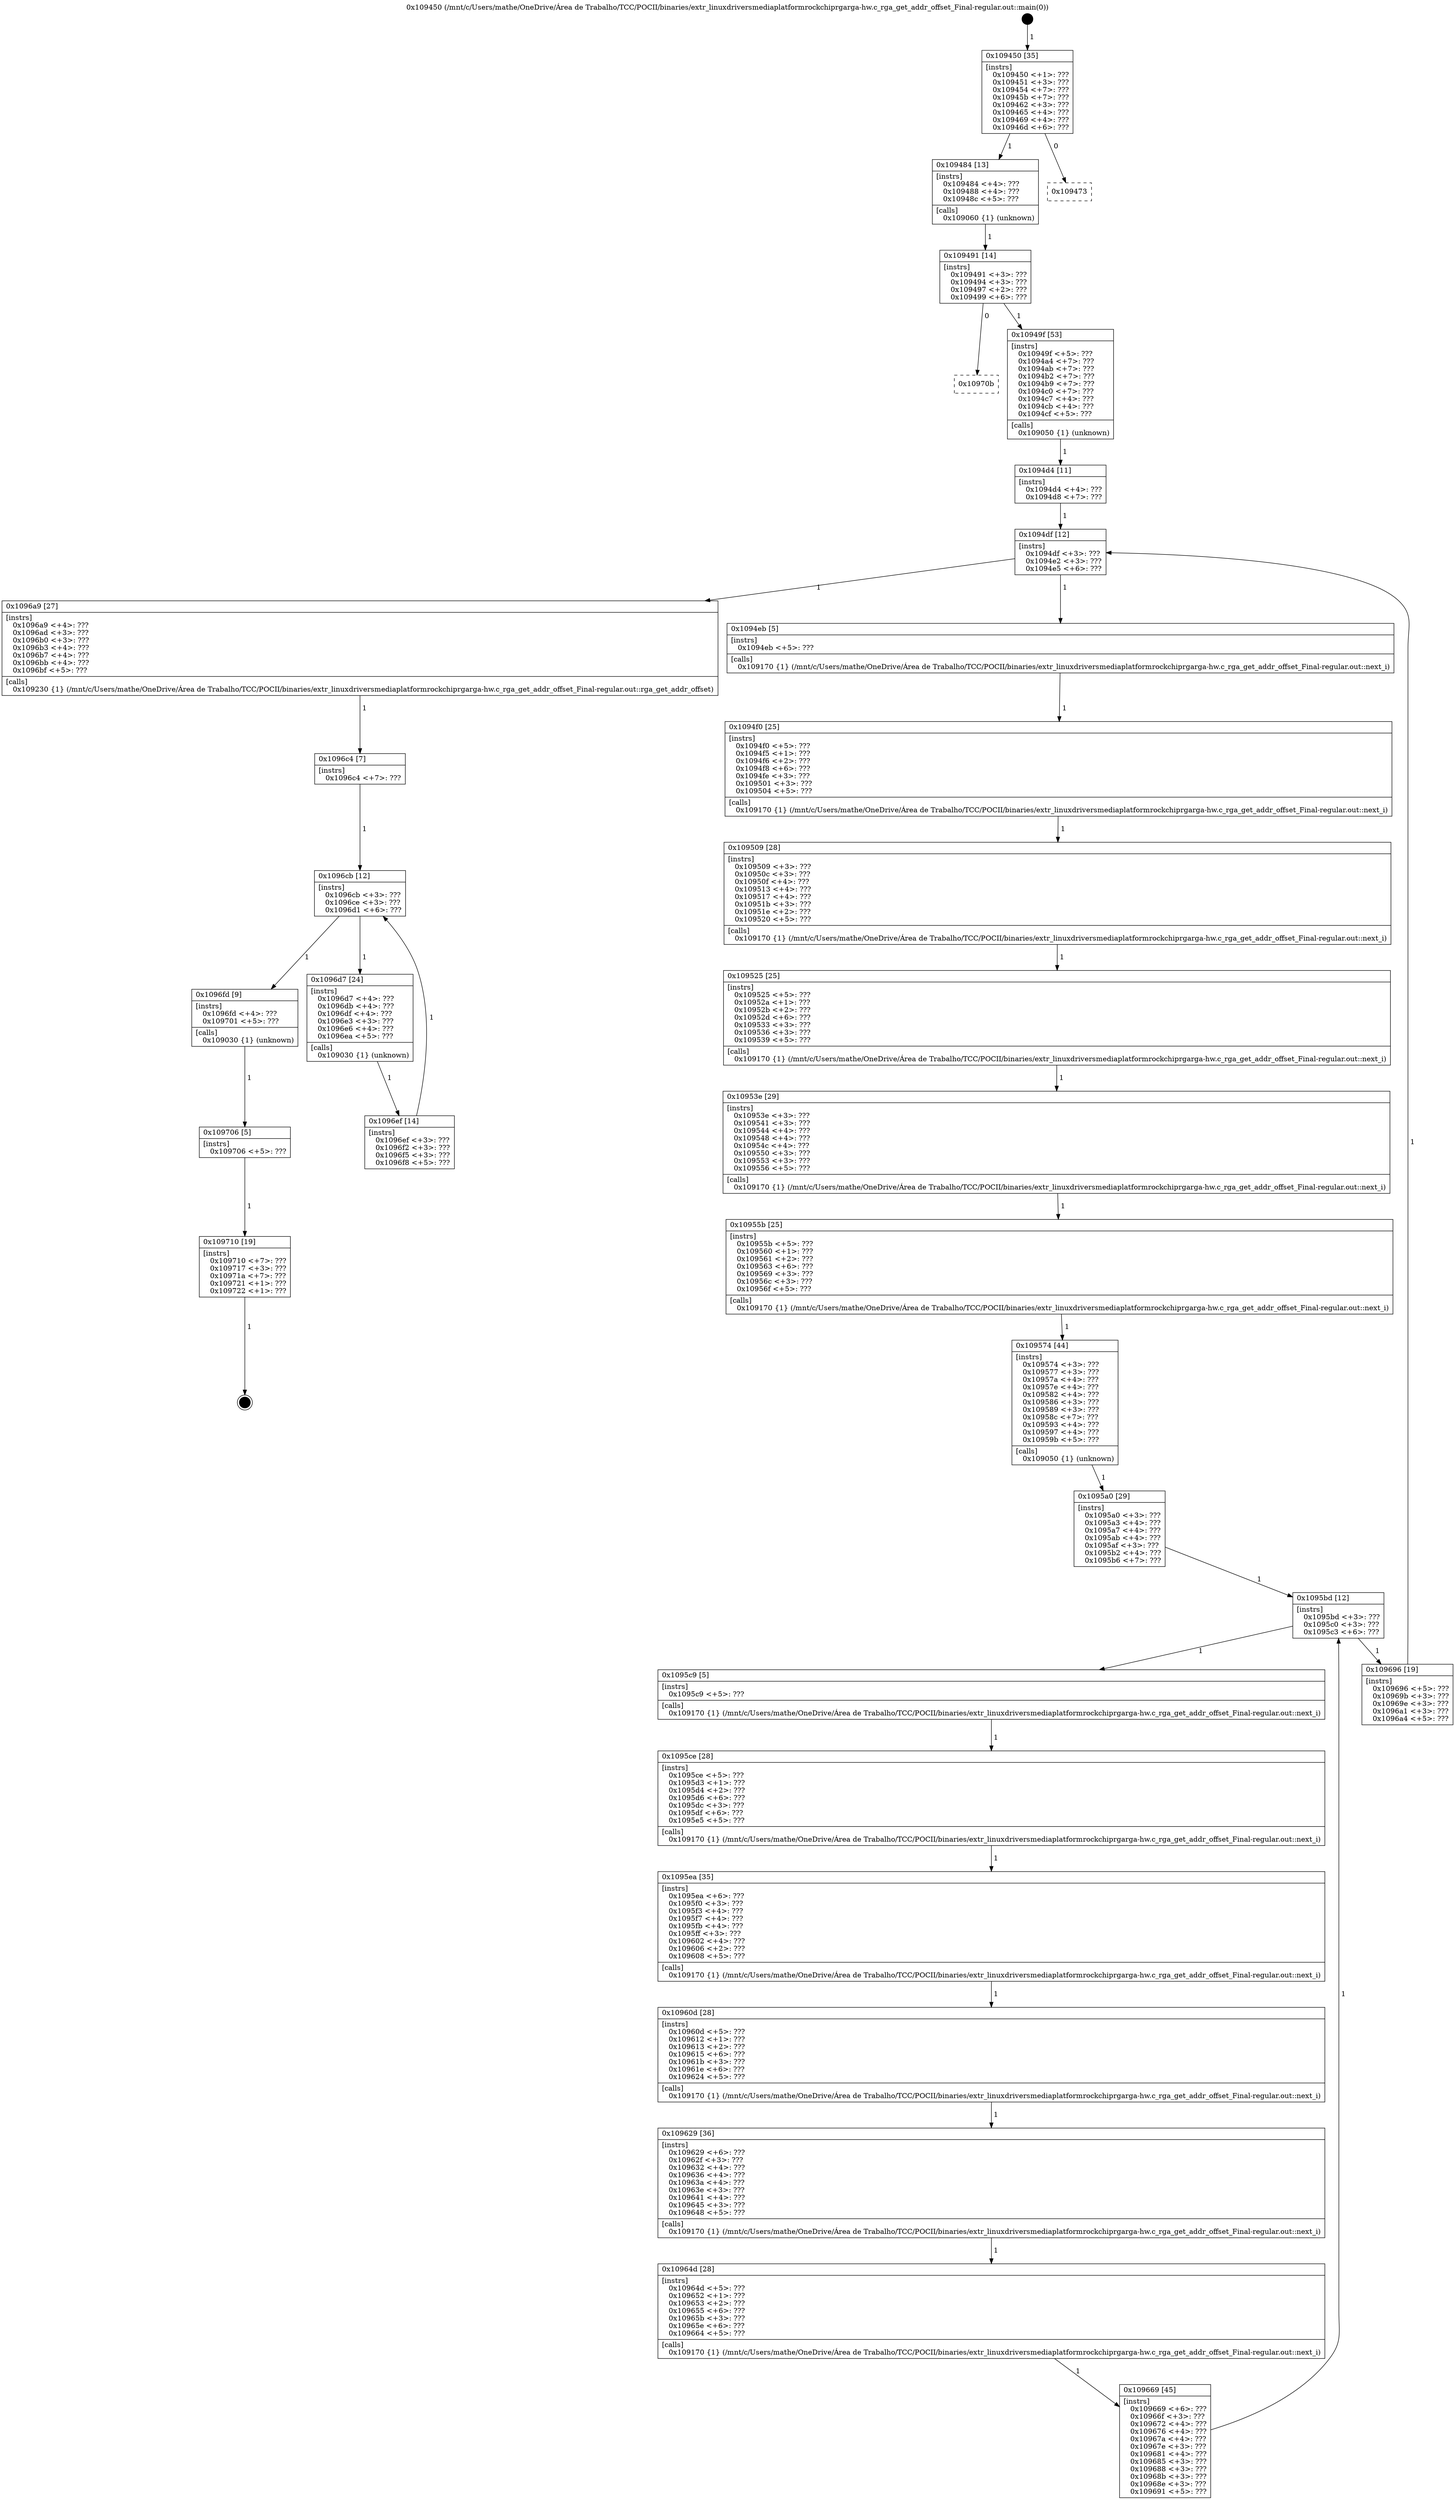 digraph "0x109450" {
  label = "0x109450 (/mnt/c/Users/mathe/OneDrive/Área de Trabalho/TCC/POCII/binaries/extr_linuxdriversmediaplatformrockchiprgarga-hw.c_rga_get_addr_offset_Final-regular.out::main(0))"
  labelloc = "t"
  node[shape=record]

  Entry [label="",width=0.3,height=0.3,shape=circle,fillcolor=black,style=filled]
  "0x109450" [label="{
     0x109450 [35]\l
     | [instrs]\l
     &nbsp;&nbsp;0x109450 \<+1\>: ???\l
     &nbsp;&nbsp;0x109451 \<+3\>: ???\l
     &nbsp;&nbsp;0x109454 \<+7\>: ???\l
     &nbsp;&nbsp;0x10945b \<+7\>: ???\l
     &nbsp;&nbsp;0x109462 \<+3\>: ???\l
     &nbsp;&nbsp;0x109465 \<+4\>: ???\l
     &nbsp;&nbsp;0x109469 \<+4\>: ???\l
     &nbsp;&nbsp;0x10946d \<+6\>: ???\l
  }"]
  "0x109484" [label="{
     0x109484 [13]\l
     | [instrs]\l
     &nbsp;&nbsp;0x109484 \<+4\>: ???\l
     &nbsp;&nbsp;0x109488 \<+4\>: ???\l
     &nbsp;&nbsp;0x10948c \<+5\>: ???\l
     | [calls]\l
     &nbsp;&nbsp;0x109060 \{1\} (unknown)\l
  }"]
  "0x109473" [label="{
     0x109473\l
  }", style=dashed]
  "0x109491" [label="{
     0x109491 [14]\l
     | [instrs]\l
     &nbsp;&nbsp;0x109491 \<+3\>: ???\l
     &nbsp;&nbsp;0x109494 \<+3\>: ???\l
     &nbsp;&nbsp;0x109497 \<+2\>: ???\l
     &nbsp;&nbsp;0x109499 \<+6\>: ???\l
  }"]
  "0x10970b" [label="{
     0x10970b\l
  }", style=dashed]
  "0x10949f" [label="{
     0x10949f [53]\l
     | [instrs]\l
     &nbsp;&nbsp;0x10949f \<+5\>: ???\l
     &nbsp;&nbsp;0x1094a4 \<+7\>: ???\l
     &nbsp;&nbsp;0x1094ab \<+7\>: ???\l
     &nbsp;&nbsp;0x1094b2 \<+7\>: ???\l
     &nbsp;&nbsp;0x1094b9 \<+7\>: ???\l
     &nbsp;&nbsp;0x1094c0 \<+7\>: ???\l
     &nbsp;&nbsp;0x1094c7 \<+4\>: ???\l
     &nbsp;&nbsp;0x1094cb \<+4\>: ???\l
     &nbsp;&nbsp;0x1094cf \<+5\>: ???\l
     | [calls]\l
     &nbsp;&nbsp;0x109050 \{1\} (unknown)\l
  }"]
  Exit [label="",width=0.3,height=0.3,shape=circle,fillcolor=black,style=filled,peripheries=2]
  "0x1094df" [label="{
     0x1094df [12]\l
     | [instrs]\l
     &nbsp;&nbsp;0x1094df \<+3\>: ???\l
     &nbsp;&nbsp;0x1094e2 \<+3\>: ???\l
     &nbsp;&nbsp;0x1094e5 \<+6\>: ???\l
  }"]
  "0x1096a9" [label="{
     0x1096a9 [27]\l
     | [instrs]\l
     &nbsp;&nbsp;0x1096a9 \<+4\>: ???\l
     &nbsp;&nbsp;0x1096ad \<+3\>: ???\l
     &nbsp;&nbsp;0x1096b0 \<+3\>: ???\l
     &nbsp;&nbsp;0x1096b3 \<+4\>: ???\l
     &nbsp;&nbsp;0x1096b7 \<+4\>: ???\l
     &nbsp;&nbsp;0x1096bb \<+4\>: ???\l
     &nbsp;&nbsp;0x1096bf \<+5\>: ???\l
     | [calls]\l
     &nbsp;&nbsp;0x109230 \{1\} (/mnt/c/Users/mathe/OneDrive/Área de Trabalho/TCC/POCII/binaries/extr_linuxdriversmediaplatformrockchiprgarga-hw.c_rga_get_addr_offset_Final-regular.out::rga_get_addr_offset)\l
  }"]
  "0x1094eb" [label="{
     0x1094eb [5]\l
     | [instrs]\l
     &nbsp;&nbsp;0x1094eb \<+5\>: ???\l
     | [calls]\l
     &nbsp;&nbsp;0x109170 \{1\} (/mnt/c/Users/mathe/OneDrive/Área de Trabalho/TCC/POCII/binaries/extr_linuxdriversmediaplatformrockchiprgarga-hw.c_rga_get_addr_offset_Final-regular.out::next_i)\l
  }"]
  "0x1094f0" [label="{
     0x1094f0 [25]\l
     | [instrs]\l
     &nbsp;&nbsp;0x1094f0 \<+5\>: ???\l
     &nbsp;&nbsp;0x1094f5 \<+1\>: ???\l
     &nbsp;&nbsp;0x1094f6 \<+2\>: ???\l
     &nbsp;&nbsp;0x1094f8 \<+6\>: ???\l
     &nbsp;&nbsp;0x1094fe \<+3\>: ???\l
     &nbsp;&nbsp;0x109501 \<+3\>: ???\l
     &nbsp;&nbsp;0x109504 \<+5\>: ???\l
     | [calls]\l
     &nbsp;&nbsp;0x109170 \{1\} (/mnt/c/Users/mathe/OneDrive/Área de Trabalho/TCC/POCII/binaries/extr_linuxdriversmediaplatformrockchiprgarga-hw.c_rga_get_addr_offset_Final-regular.out::next_i)\l
  }"]
  "0x109509" [label="{
     0x109509 [28]\l
     | [instrs]\l
     &nbsp;&nbsp;0x109509 \<+3\>: ???\l
     &nbsp;&nbsp;0x10950c \<+3\>: ???\l
     &nbsp;&nbsp;0x10950f \<+4\>: ???\l
     &nbsp;&nbsp;0x109513 \<+4\>: ???\l
     &nbsp;&nbsp;0x109517 \<+4\>: ???\l
     &nbsp;&nbsp;0x10951b \<+3\>: ???\l
     &nbsp;&nbsp;0x10951e \<+2\>: ???\l
     &nbsp;&nbsp;0x109520 \<+5\>: ???\l
     | [calls]\l
     &nbsp;&nbsp;0x109170 \{1\} (/mnt/c/Users/mathe/OneDrive/Área de Trabalho/TCC/POCII/binaries/extr_linuxdriversmediaplatformrockchiprgarga-hw.c_rga_get_addr_offset_Final-regular.out::next_i)\l
  }"]
  "0x109525" [label="{
     0x109525 [25]\l
     | [instrs]\l
     &nbsp;&nbsp;0x109525 \<+5\>: ???\l
     &nbsp;&nbsp;0x10952a \<+1\>: ???\l
     &nbsp;&nbsp;0x10952b \<+2\>: ???\l
     &nbsp;&nbsp;0x10952d \<+6\>: ???\l
     &nbsp;&nbsp;0x109533 \<+3\>: ???\l
     &nbsp;&nbsp;0x109536 \<+3\>: ???\l
     &nbsp;&nbsp;0x109539 \<+5\>: ???\l
     | [calls]\l
     &nbsp;&nbsp;0x109170 \{1\} (/mnt/c/Users/mathe/OneDrive/Área de Trabalho/TCC/POCII/binaries/extr_linuxdriversmediaplatformrockchiprgarga-hw.c_rga_get_addr_offset_Final-regular.out::next_i)\l
  }"]
  "0x10953e" [label="{
     0x10953e [29]\l
     | [instrs]\l
     &nbsp;&nbsp;0x10953e \<+3\>: ???\l
     &nbsp;&nbsp;0x109541 \<+3\>: ???\l
     &nbsp;&nbsp;0x109544 \<+4\>: ???\l
     &nbsp;&nbsp;0x109548 \<+4\>: ???\l
     &nbsp;&nbsp;0x10954c \<+4\>: ???\l
     &nbsp;&nbsp;0x109550 \<+3\>: ???\l
     &nbsp;&nbsp;0x109553 \<+3\>: ???\l
     &nbsp;&nbsp;0x109556 \<+5\>: ???\l
     | [calls]\l
     &nbsp;&nbsp;0x109170 \{1\} (/mnt/c/Users/mathe/OneDrive/Área de Trabalho/TCC/POCII/binaries/extr_linuxdriversmediaplatformrockchiprgarga-hw.c_rga_get_addr_offset_Final-regular.out::next_i)\l
  }"]
  "0x10955b" [label="{
     0x10955b [25]\l
     | [instrs]\l
     &nbsp;&nbsp;0x10955b \<+5\>: ???\l
     &nbsp;&nbsp;0x109560 \<+1\>: ???\l
     &nbsp;&nbsp;0x109561 \<+2\>: ???\l
     &nbsp;&nbsp;0x109563 \<+6\>: ???\l
     &nbsp;&nbsp;0x109569 \<+3\>: ???\l
     &nbsp;&nbsp;0x10956c \<+3\>: ???\l
     &nbsp;&nbsp;0x10956f \<+5\>: ???\l
     | [calls]\l
     &nbsp;&nbsp;0x109170 \{1\} (/mnt/c/Users/mathe/OneDrive/Área de Trabalho/TCC/POCII/binaries/extr_linuxdriversmediaplatformrockchiprgarga-hw.c_rga_get_addr_offset_Final-regular.out::next_i)\l
  }"]
  "0x109574" [label="{
     0x109574 [44]\l
     | [instrs]\l
     &nbsp;&nbsp;0x109574 \<+3\>: ???\l
     &nbsp;&nbsp;0x109577 \<+3\>: ???\l
     &nbsp;&nbsp;0x10957a \<+4\>: ???\l
     &nbsp;&nbsp;0x10957e \<+4\>: ???\l
     &nbsp;&nbsp;0x109582 \<+4\>: ???\l
     &nbsp;&nbsp;0x109586 \<+3\>: ???\l
     &nbsp;&nbsp;0x109589 \<+3\>: ???\l
     &nbsp;&nbsp;0x10958c \<+7\>: ???\l
     &nbsp;&nbsp;0x109593 \<+4\>: ???\l
     &nbsp;&nbsp;0x109597 \<+4\>: ???\l
     &nbsp;&nbsp;0x10959b \<+5\>: ???\l
     | [calls]\l
     &nbsp;&nbsp;0x109050 \{1\} (unknown)\l
  }"]
  "0x1095bd" [label="{
     0x1095bd [12]\l
     | [instrs]\l
     &nbsp;&nbsp;0x1095bd \<+3\>: ???\l
     &nbsp;&nbsp;0x1095c0 \<+3\>: ???\l
     &nbsp;&nbsp;0x1095c3 \<+6\>: ???\l
  }"]
  "0x109696" [label="{
     0x109696 [19]\l
     | [instrs]\l
     &nbsp;&nbsp;0x109696 \<+5\>: ???\l
     &nbsp;&nbsp;0x10969b \<+3\>: ???\l
     &nbsp;&nbsp;0x10969e \<+3\>: ???\l
     &nbsp;&nbsp;0x1096a1 \<+3\>: ???\l
     &nbsp;&nbsp;0x1096a4 \<+5\>: ???\l
  }"]
  "0x1095c9" [label="{
     0x1095c9 [5]\l
     | [instrs]\l
     &nbsp;&nbsp;0x1095c9 \<+5\>: ???\l
     | [calls]\l
     &nbsp;&nbsp;0x109170 \{1\} (/mnt/c/Users/mathe/OneDrive/Área de Trabalho/TCC/POCII/binaries/extr_linuxdriversmediaplatformrockchiprgarga-hw.c_rga_get_addr_offset_Final-regular.out::next_i)\l
  }"]
  "0x1095ce" [label="{
     0x1095ce [28]\l
     | [instrs]\l
     &nbsp;&nbsp;0x1095ce \<+5\>: ???\l
     &nbsp;&nbsp;0x1095d3 \<+1\>: ???\l
     &nbsp;&nbsp;0x1095d4 \<+2\>: ???\l
     &nbsp;&nbsp;0x1095d6 \<+6\>: ???\l
     &nbsp;&nbsp;0x1095dc \<+3\>: ???\l
     &nbsp;&nbsp;0x1095df \<+6\>: ???\l
     &nbsp;&nbsp;0x1095e5 \<+5\>: ???\l
     | [calls]\l
     &nbsp;&nbsp;0x109170 \{1\} (/mnt/c/Users/mathe/OneDrive/Área de Trabalho/TCC/POCII/binaries/extr_linuxdriversmediaplatformrockchiprgarga-hw.c_rga_get_addr_offset_Final-regular.out::next_i)\l
  }"]
  "0x1095ea" [label="{
     0x1095ea [35]\l
     | [instrs]\l
     &nbsp;&nbsp;0x1095ea \<+6\>: ???\l
     &nbsp;&nbsp;0x1095f0 \<+3\>: ???\l
     &nbsp;&nbsp;0x1095f3 \<+4\>: ???\l
     &nbsp;&nbsp;0x1095f7 \<+4\>: ???\l
     &nbsp;&nbsp;0x1095fb \<+4\>: ???\l
     &nbsp;&nbsp;0x1095ff \<+3\>: ???\l
     &nbsp;&nbsp;0x109602 \<+4\>: ???\l
     &nbsp;&nbsp;0x109606 \<+2\>: ???\l
     &nbsp;&nbsp;0x109608 \<+5\>: ???\l
     | [calls]\l
     &nbsp;&nbsp;0x109170 \{1\} (/mnt/c/Users/mathe/OneDrive/Área de Trabalho/TCC/POCII/binaries/extr_linuxdriversmediaplatformrockchiprgarga-hw.c_rga_get_addr_offset_Final-regular.out::next_i)\l
  }"]
  "0x10960d" [label="{
     0x10960d [28]\l
     | [instrs]\l
     &nbsp;&nbsp;0x10960d \<+5\>: ???\l
     &nbsp;&nbsp;0x109612 \<+1\>: ???\l
     &nbsp;&nbsp;0x109613 \<+2\>: ???\l
     &nbsp;&nbsp;0x109615 \<+6\>: ???\l
     &nbsp;&nbsp;0x10961b \<+3\>: ???\l
     &nbsp;&nbsp;0x10961e \<+6\>: ???\l
     &nbsp;&nbsp;0x109624 \<+5\>: ???\l
     | [calls]\l
     &nbsp;&nbsp;0x109170 \{1\} (/mnt/c/Users/mathe/OneDrive/Área de Trabalho/TCC/POCII/binaries/extr_linuxdriversmediaplatformrockchiprgarga-hw.c_rga_get_addr_offset_Final-regular.out::next_i)\l
  }"]
  "0x109629" [label="{
     0x109629 [36]\l
     | [instrs]\l
     &nbsp;&nbsp;0x109629 \<+6\>: ???\l
     &nbsp;&nbsp;0x10962f \<+3\>: ???\l
     &nbsp;&nbsp;0x109632 \<+4\>: ???\l
     &nbsp;&nbsp;0x109636 \<+4\>: ???\l
     &nbsp;&nbsp;0x10963a \<+4\>: ???\l
     &nbsp;&nbsp;0x10963e \<+3\>: ???\l
     &nbsp;&nbsp;0x109641 \<+4\>: ???\l
     &nbsp;&nbsp;0x109645 \<+3\>: ???\l
     &nbsp;&nbsp;0x109648 \<+5\>: ???\l
     | [calls]\l
     &nbsp;&nbsp;0x109170 \{1\} (/mnt/c/Users/mathe/OneDrive/Área de Trabalho/TCC/POCII/binaries/extr_linuxdriversmediaplatformrockchiprgarga-hw.c_rga_get_addr_offset_Final-regular.out::next_i)\l
  }"]
  "0x10964d" [label="{
     0x10964d [28]\l
     | [instrs]\l
     &nbsp;&nbsp;0x10964d \<+5\>: ???\l
     &nbsp;&nbsp;0x109652 \<+1\>: ???\l
     &nbsp;&nbsp;0x109653 \<+2\>: ???\l
     &nbsp;&nbsp;0x109655 \<+6\>: ???\l
     &nbsp;&nbsp;0x10965b \<+3\>: ???\l
     &nbsp;&nbsp;0x10965e \<+6\>: ???\l
     &nbsp;&nbsp;0x109664 \<+5\>: ???\l
     | [calls]\l
     &nbsp;&nbsp;0x109170 \{1\} (/mnt/c/Users/mathe/OneDrive/Área de Trabalho/TCC/POCII/binaries/extr_linuxdriversmediaplatformrockchiprgarga-hw.c_rga_get_addr_offset_Final-regular.out::next_i)\l
  }"]
  "0x109669" [label="{
     0x109669 [45]\l
     | [instrs]\l
     &nbsp;&nbsp;0x109669 \<+6\>: ???\l
     &nbsp;&nbsp;0x10966f \<+3\>: ???\l
     &nbsp;&nbsp;0x109672 \<+4\>: ???\l
     &nbsp;&nbsp;0x109676 \<+4\>: ???\l
     &nbsp;&nbsp;0x10967a \<+4\>: ???\l
     &nbsp;&nbsp;0x10967e \<+3\>: ???\l
     &nbsp;&nbsp;0x109681 \<+4\>: ???\l
     &nbsp;&nbsp;0x109685 \<+3\>: ???\l
     &nbsp;&nbsp;0x109688 \<+3\>: ???\l
     &nbsp;&nbsp;0x10968b \<+3\>: ???\l
     &nbsp;&nbsp;0x10968e \<+3\>: ???\l
     &nbsp;&nbsp;0x109691 \<+5\>: ???\l
  }"]
  "0x1095a0" [label="{
     0x1095a0 [29]\l
     | [instrs]\l
     &nbsp;&nbsp;0x1095a0 \<+3\>: ???\l
     &nbsp;&nbsp;0x1095a3 \<+4\>: ???\l
     &nbsp;&nbsp;0x1095a7 \<+4\>: ???\l
     &nbsp;&nbsp;0x1095ab \<+4\>: ???\l
     &nbsp;&nbsp;0x1095af \<+3\>: ???\l
     &nbsp;&nbsp;0x1095b2 \<+4\>: ???\l
     &nbsp;&nbsp;0x1095b6 \<+7\>: ???\l
  }"]
  "0x109710" [label="{
     0x109710 [19]\l
     | [instrs]\l
     &nbsp;&nbsp;0x109710 \<+7\>: ???\l
     &nbsp;&nbsp;0x109717 \<+3\>: ???\l
     &nbsp;&nbsp;0x10971a \<+7\>: ???\l
     &nbsp;&nbsp;0x109721 \<+1\>: ???\l
     &nbsp;&nbsp;0x109722 \<+1\>: ???\l
  }"]
  "0x1094d4" [label="{
     0x1094d4 [11]\l
     | [instrs]\l
     &nbsp;&nbsp;0x1094d4 \<+4\>: ???\l
     &nbsp;&nbsp;0x1094d8 \<+7\>: ???\l
  }"]
  "0x1096cb" [label="{
     0x1096cb [12]\l
     | [instrs]\l
     &nbsp;&nbsp;0x1096cb \<+3\>: ???\l
     &nbsp;&nbsp;0x1096ce \<+3\>: ???\l
     &nbsp;&nbsp;0x1096d1 \<+6\>: ???\l
  }"]
  "0x1096fd" [label="{
     0x1096fd [9]\l
     | [instrs]\l
     &nbsp;&nbsp;0x1096fd \<+4\>: ???\l
     &nbsp;&nbsp;0x109701 \<+5\>: ???\l
     | [calls]\l
     &nbsp;&nbsp;0x109030 \{1\} (unknown)\l
  }"]
  "0x1096d7" [label="{
     0x1096d7 [24]\l
     | [instrs]\l
     &nbsp;&nbsp;0x1096d7 \<+4\>: ???\l
     &nbsp;&nbsp;0x1096db \<+4\>: ???\l
     &nbsp;&nbsp;0x1096df \<+4\>: ???\l
     &nbsp;&nbsp;0x1096e3 \<+3\>: ???\l
     &nbsp;&nbsp;0x1096e6 \<+4\>: ???\l
     &nbsp;&nbsp;0x1096ea \<+5\>: ???\l
     | [calls]\l
     &nbsp;&nbsp;0x109030 \{1\} (unknown)\l
  }"]
  "0x1096ef" [label="{
     0x1096ef [14]\l
     | [instrs]\l
     &nbsp;&nbsp;0x1096ef \<+3\>: ???\l
     &nbsp;&nbsp;0x1096f2 \<+3\>: ???\l
     &nbsp;&nbsp;0x1096f5 \<+3\>: ???\l
     &nbsp;&nbsp;0x1096f8 \<+5\>: ???\l
  }"]
  "0x1096c4" [label="{
     0x1096c4 [7]\l
     | [instrs]\l
     &nbsp;&nbsp;0x1096c4 \<+7\>: ???\l
  }"]
  "0x109706" [label="{
     0x109706 [5]\l
     | [instrs]\l
     &nbsp;&nbsp;0x109706 \<+5\>: ???\l
  }"]
  Entry -> "0x109450" [label=" 1"]
  "0x109450" -> "0x109484" [label=" 1"]
  "0x109450" -> "0x109473" [label=" 0"]
  "0x109484" -> "0x109491" [label=" 1"]
  "0x109491" -> "0x10970b" [label=" 0"]
  "0x109491" -> "0x10949f" [label=" 1"]
  "0x109710" -> Exit [label=" 1"]
  "0x10949f" -> "0x1094d4" [label=" 1"]
  "0x1094df" -> "0x1096a9" [label=" 1"]
  "0x1094df" -> "0x1094eb" [label=" 1"]
  "0x1094eb" -> "0x1094f0" [label=" 1"]
  "0x1094f0" -> "0x109509" [label=" 1"]
  "0x109509" -> "0x109525" [label=" 1"]
  "0x109525" -> "0x10953e" [label=" 1"]
  "0x10953e" -> "0x10955b" [label=" 1"]
  "0x10955b" -> "0x109574" [label=" 1"]
  "0x109574" -> "0x1095a0" [label=" 1"]
  "0x1095bd" -> "0x109696" [label=" 1"]
  "0x1095bd" -> "0x1095c9" [label=" 1"]
  "0x1095c9" -> "0x1095ce" [label=" 1"]
  "0x1095ce" -> "0x1095ea" [label=" 1"]
  "0x1095ea" -> "0x10960d" [label=" 1"]
  "0x10960d" -> "0x109629" [label=" 1"]
  "0x109629" -> "0x10964d" [label=" 1"]
  "0x10964d" -> "0x109669" [label=" 1"]
  "0x1095a0" -> "0x1095bd" [label=" 1"]
  "0x109669" -> "0x1095bd" [label=" 1"]
  "0x109706" -> "0x109710" [label=" 1"]
  "0x1094d4" -> "0x1094df" [label=" 1"]
  "0x109696" -> "0x1094df" [label=" 1"]
  "0x1096a9" -> "0x1096c4" [label=" 1"]
  "0x1096cb" -> "0x1096fd" [label=" 1"]
  "0x1096cb" -> "0x1096d7" [label=" 1"]
  "0x1096d7" -> "0x1096ef" [label=" 1"]
  "0x1096c4" -> "0x1096cb" [label=" 1"]
  "0x1096ef" -> "0x1096cb" [label=" 1"]
  "0x1096fd" -> "0x109706" [label=" 1"]
}
